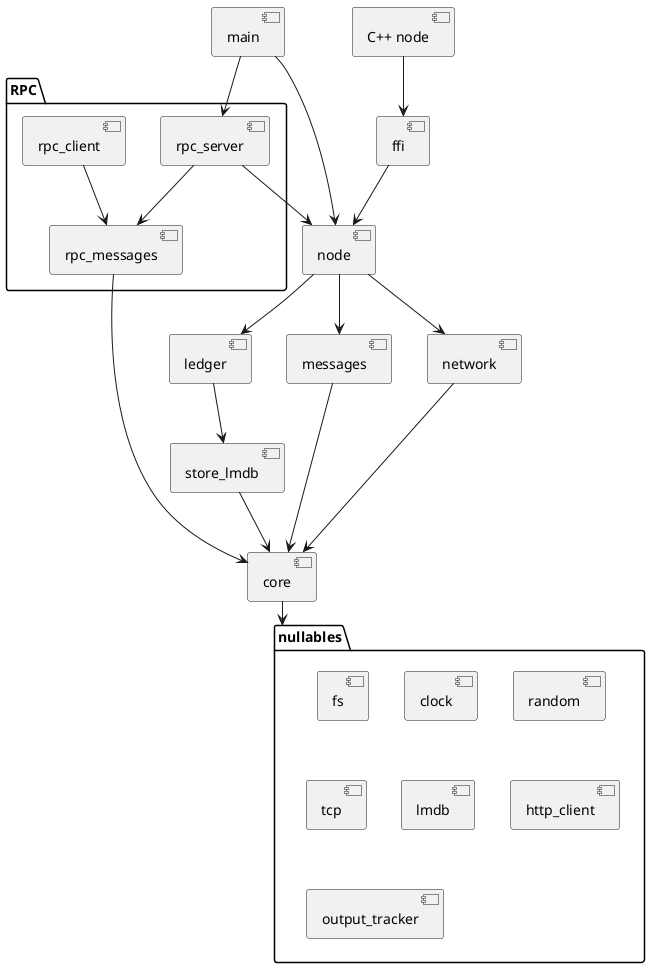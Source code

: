 @startuml "Split crates"

[core]
[ledger]
[store_lmdb]
[messages]
[network]
[node]
[main]
[ffi]
[C++ node]

folder "nullables"{
[fs]
[clock]
[random]
[tcp]
[lmdb]
[http_client]
[output_tracker]
}

folder "RPC"{
    [rpc_messages]
    [rpc_server]
    [rpc_client]
}

[C++ node] --> [ffi]
[main] --> [node]
[main] --> [rpc_server]
[rpc_server] --> [node]
[rpc_server] --> [rpc_messages]
[rpc_client] --> [rpc_messages]
[rpc_messages] --> [core]
[node] --> [ledger]
[node] --> [messages]
[node] --> [network]
[messages] --> [core]
[network] --> [core]
[ledger] --> [store_lmdb]
[store_lmdb] --> [core]
[ffi] --> [node]
[core] --> "nullables"

@enduml
